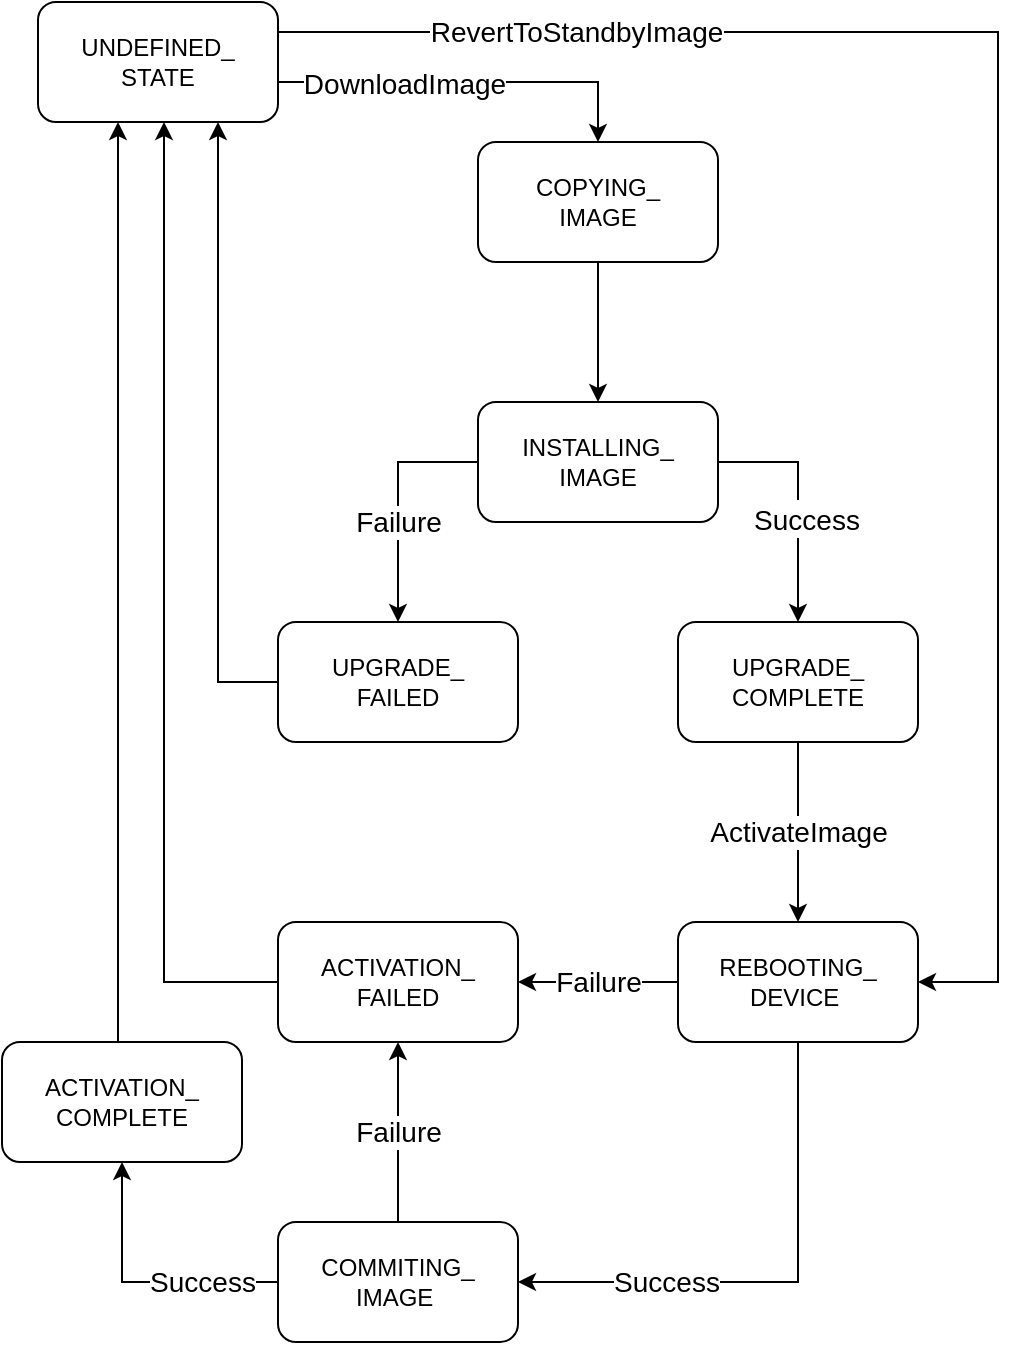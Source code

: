 <mxfile version="14.9.8" type="google"><diagram id="NcIS7sIEoV0WtFvUQZnj" name="Page-1"><mxGraphModel dx="1422" dy="737" grid="1" gridSize="10" guides="1" tooltips="1" connect="1" arrows="1" fold="1" page="1" pageScale="1" pageWidth="826" pageHeight="1169" math="0" shadow="0"><root><mxCell id="0"/><mxCell id="1" parent="0"/><mxCell id="YRXxuE3lrm7qbgMbvcbU-4" style="edgeStyle=orthogonalEdgeStyle;rounded=0;orthogonalLoop=1;jettySize=auto;html=1;entryX=0.5;entryY=0;entryDx=0;entryDy=0;" parent="1" source="YRXxuE3lrm7qbgMbvcbU-1" target="YRXxuE3lrm7qbgMbvcbU-2" edge="1"><mxGeometry relative="1" as="geometry"><Array as="points"><mxPoint x="498" y="150"/></Array></mxGeometry></mxCell><mxCell id="YRXxuE3lrm7qbgMbvcbU-5" value="&lt;font style=&quot;font-size: 14px;&quot;&gt;DownloadImage&lt;/font&gt;" style="edgeLabel;html=1;align=center;verticalAlign=middle;resizable=0;points=[];fontSize=14;" parent="YRXxuE3lrm7qbgMbvcbU-4" vertex="1" connectable="0"><mxGeometry x="-0.338" y="-1" relative="1" as="geometry"><mxPoint as="offset"/></mxGeometry></mxCell><mxCell id="YRXxuE3lrm7qbgMbvcbU-35" style="edgeStyle=orthogonalEdgeStyle;rounded=0;orthogonalLoop=1;jettySize=auto;html=1;exitX=1;exitY=0.25;exitDx=0;exitDy=0;entryX=1;entryY=0.5;entryDx=0;entryDy=0;fontSize=14;" parent="1" source="YRXxuE3lrm7qbgMbvcbU-1" target="YRXxuE3lrm7qbgMbvcbU-15" edge="1"><mxGeometry relative="1" as="geometry"><Array as="points"><mxPoint x="698" y="125"/><mxPoint x="698" y="600"/></Array></mxGeometry></mxCell><mxCell id="YRXxuE3lrm7qbgMbvcbU-36" value="RevertToStandbyImage" style="edgeLabel;html=1;align=center;verticalAlign=middle;resizable=0;points=[];fontSize=14;" parent="YRXxuE3lrm7qbgMbvcbU-35" vertex="1" connectable="0"><mxGeometry x="-0.661" relative="1" as="geometry"><mxPoint as="offset"/></mxGeometry></mxCell><mxCell id="YRXxuE3lrm7qbgMbvcbU-1" value="UNDEFINED_&lt;br&gt;STATE" style="rounded=1;whiteSpace=wrap;html=1;" parent="1" vertex="1"><mxGeometry x="218" y="110" width="120" height="60" as="geometry"/></mxCell><mxCell id="YRXxuE3lrm7qbgMbvcbU-7" style="edgeStyle=orthogonalEdgeStyle;rounded=0;orthogonalLoop=1;jettySize=auto;html=1;exitX=0.5;exitY=1;exitDx=0;exitDy=0;entryX=0.5;entryY=0;entryDx=0;entryDy=0;" parent="1" source="YRXxuE3lrm7qbgMbvcbU-2" target="YRXxuE3lrm7qbgMbvcbU-6" edge="1"><mxGeometry relative="1" as="geometry"/></mxCell><mxCell id="YRXxuE3lrm7qbgMbvcbU-2" value="&lt;div&gt;COPYING_&lt;/div&gt;&lt;div&gt;IMAGE&lt;/div&gt;" style="rounded=1;whiteSpace=wrap;html=1;" parent="1" vertex="1"><mxGeometry x="438" y="180" width="120" height="60" as="geometry"/></mxCell><mxCell id="YRXxuE3lrm7qbgMbvcbU-10" style="edgeStyle=orthogonalEdgeStyle;rounded=0;orthogonalLoop=1;jettySize=auto;html=1;" parent="1" source="YRXxuE3lrm7qbgMbvcbU-6" edge="1"><mxGeometry relative="1" as="geometry"><mxPoint x="598" y="420" as="targetPoint"/><Array as="points"><mxPoint x="598" y="340"/></Array></mxGeometry></mxCell><mxCell id="YRXxuE3lrm7qbgMbvcbU-12" value="Text" style="edgeLabel;html=1;align=center;verticalAlign=middle;resizable=0;points=[];fontSize=14;" parent="YRXxuE3lrm7qbgMbvcbU-10" vertex="1" connectable="0"><mxGeometry x="0.117" y="1" relative="1" as="geometry"><mxPoint as="offset"/></mxGeometry></mxCell><mxCell id="YRXxuE3lrm7qbgMbvcbU-19" value="Success" style="edgeLabel;html=1;align=center;verticalAlign=middle;resizable=0;points=[];fontSize=14;" parent="YRXxuE3lrm7qbgMbvcbU-10" vertex="1" connectable="0"><mxGeometry x="0.15" y="4" relative="1" as="geometry"><mxPoint as="offset"/></mxGeometry></mxCell><mxCell id="YRXxuE3lrm7qbgMbvcbU-11" value="Failure" style="edgeStyle=orthogonalEdgeStyle;rounded=0;orthogonalLoop=1;jettySize=auto;html=1;exitX=0;exitY=0.5;exitDx=0;exitDy=0;entryX=0.5;entryY=0;entryDx=0;entryDy=0;fontSize=14;" parent="1" source="YRXxuE3lrm7qbgMbvcbU-6" target="YRXxuE3lrm7qbgMbvcbU-9" edge="1"><mxGeometry x="0.167" relative="1" as="geometry"><mxPoint as="offset"/></mxGeometry></mxCell><mxCell id="YRXxuE3lrm7qbgMbvcbU-6" value="&lt;div&gt;INSTALLING_&lt;/div&gt;&lt;div&gt;IMAGE&lt;/div&gt;" style="rounded=1;whiteSpace=wrap;html=1;" parent="1" vertex="1"><mxGeometry x="438" y="310" width="120" height="60" as="geometry"/></mxCell><mxCell id="YRXxuE3lrm7qbgMbvcbU-8" value="&lt;div&gt;UPGRADE_&lt;/div&gt;&lt;div&gt;COMPLETE&lt;/div&gt;" style="rounded=1;whiteSpace=wrap;html=1;" parent="1" vertex="1"><mxGeometry x="538" y="420" width="120" height="60" as="geometry"/></mxCell><mxCell id="YRXxuE3lrm7qbgMbvcbU-16" value="ActivateImage" style="edgeStyle=orthogonalEdgeStyle;rounded=0;orthogonalLoop=1;jettySize=auto;html=1;exitX=0.5;exitY=1;exitDx=0;exitDy=0;entryX=0.5;entryY=0;entryDx=0;entryDy=0;fontSize=14;" parent="1" source="YRXxuE3lrm7qbgMbvcbU-8" target="YRXxuE3lrm7qbgMbvcbU-15" edge="1"><mxGeometry relative="1" as="geometry"/></mxCell><mxCell id="YRXxuE3lrm7qbgMbvcbU-33" style="edgeStyle=orthogonalEdgeStyle;rounded=0;orthogonalLoop=1;jettySize=auto;html=1;fontSize=14;" parent="1" source="YRXxuE3lrm7qbgMbvcbU-9" edge="1"><mxGeometry relative="1" as="geometry"><mxPoint x="308" y="170" as="targetPoint"/><Array as="points"><mxPoint x="308" y="450"/></Array></mxGeometry></mxCell><mxCell id="YRXxuE3lrm7qbgMbvcbU-9" value="&lt;div&gt;UPGRADE_&lt;/div&gt;&lt;div&gt;FAILED&lt;/div&gt;" style="rounded=1;whiteSpace=wrap;html=1;" parent="1" vertex="1"><mxGeometry x="338" y="420" width="120" height="60" as="geometry"/></mxCell><mxCell id="YRXxuE3lrm7qbgMbvcbU-21" value="Failure" style="edgeStyle=orthogonalEdgeStyle;rounded=0;orthogonalLoop=1;jettySize=auto;html=1;entryX=1;entryY=0.5;entryDx=0;entryDy=0;fontSize=14;" parent="1" source="YRXxuE3lrm7qbgMbvcbU-15" target="YRXxuE3lrm7qbgMbvcbU-17" edge="1"><mxGeometry relative="1" as="geometry"/></mxCell><mxCell id="YRXxuE3lrm7qbgMbvcbU-22" style="edgeStyle=orthogonalEdgeStyle;rounded=0;orthogonalLoop=1;jettySize=auto;html=1;entryX=1;entryY=0.5;entryDx=0;entryDy=0;fontSize=14;" parent="1" source="YRXxuE3lrm7qbgMbvcbU-15" target="YRXxuE3lrm7qbgMbvcbU-18" edge="1"><mxGeometry relative="1" as="geometry"><Array as="points"><mxPoint x="598" y="750"/></Array></mxGeometry></mxCell><mxCell id="YRXxuE3lrm7qbgMbvcbU-23" value="Success" style="edgeLabel;html=1;align=center;verticalAlign=middle;resizable=0;points=[];fontSize=14;" parent="YRXxuE3lrm7qbgMbvcbU-22" vertex="1" connectable="0"><mxGeometry x="0.432" relative="1" as="geometry"><mxPoint as="offset"/></mxGeometry></mxCell><mxCell id="YRXxuE3lrm7qbgMbvcbU-15" value="&lt;div&gt;REBOOTING_&lt;/div&gt;&lt;div&gt;DEVICE&amp;nbsp;&lt;/div&gt;" style="rounded=1;whiteSpace=wrap;html=1;" parent="1" vertex="1"><mxGeometry x="538" y="570" width="120" height="60" as="geometry"/></mxCell><mxCell id="YRXxuE3lrm7qbgMbvcbU-34" style="edgeStyle=orthogonalEdgeStyle;rounded=0;orthogonalLoop=1;jettySize=auto;html=1;fontSize=14;" parent="1" source="YRXxuE3lrm7qbgMbvcbU-17" edge="1"><mxGeometry relative="1" as="geometry"><mxPoint x="281" y="170" as="targetPoint"/><Array as="points"><mxPoint x="281" y="600"/></Array></mxGeometry></mxCell><mxCell id="YRXxuE3lrm7qbgMbvcbU-17" value="ACTIVATION_&lt;br&gt;FAILED" style="rounded=1;whiteSpace=wrap;html=1;" parent="1" vertex="1"><mxGeometry x="338" y="570" width="120" height="60" as="geometry"/></mxCell><mxCell id="YRXxuE3lrm7qbgMbvcbU-28" value="Failure" style="edgeStyle=orthogonalEdgeStyle;rounded=0;orthogonalLoop=1;jettySize=auto;html=1;exitX=0.5;exitY=0;exitDx=0;exitDy=0;entryX=0.5;entryY=1;entryDx=0;entryDy=0;fontSize=14;" parent="1" source="YRXxuE3lrm7qbgMbvcbU-18" target="YRXxuE3lrm7qbgMbvcbU-17" edge="1"><mxGeometry relative="1" as="geometry"/></mxCell><mxCell id="YRXxuE3lrm7qbgMbvcbU-29" value="Success" style="edgeStyle=orthogonalEdgeStyle;rounded=0;orthogonalLoop=1;jettySize=auto;html=1;exitX=0;exitY=0.5;exitDx=0;exitDy=0;entryX=0.5;entryY=1;entryDx=0;entryDy=0;fontSize=14;" parent="1" source="YRXxuE3lrm7qbgMbvcbU-18" target="YRXxuE3lrm7qbgMbvcbU-24" edge="1"><mxGeometry x="-0.449" relative="1" as="geometry"><Array as="points"><mxPoint x="260" y="750"/></Array><mxPoint as="offset"/></mxGeometry></mxCell><mxCell id="YRXxuE3lrm7qbgMbvcbU-18" value="&lt;div&gt;COMMITING_&lt;/div&gt;&lt;div&gt;IMAGE&amp;nbsp;&lt;/div&gt;" style="rounded=1;whiteSpace=wrap;html=1;" parent="1" vertex="1"><mxGeometry x="338" y="720" width="120" height="60" as="geometry"/></mxCell><mxCell id="YRXxuE3lrm7qbgMbvcbU-31" style="edgeStyle=orthogonalEdgeStyle;rounded=0;orthogonalLoop=1;jettySize=auto;html=1;exitX=0.5;exitY=0;exitDx=0;exitDy=0;fontSize=14;" parent="1" source="YRXxuE3lrm7qbgMbvcbU-24" edge="1"><mxGeometry relative="1" as="geometry"><mxPoint x="258" y="170" as="targetPoint"/><Array as="points"><mxPoint x="258" y="630"/></Array></mxGeometry></mxCell><mxCell id="YRXxuE3lrm7qbgMbvcbU-24" value="&lt;div&gt;ACTIVATION_&lt;/div&gt;&lt;div&gt;COMPLETE&lt;/div&gt;" style="rounded=1;whiteSpace=wrap;html=1;" parent="1" vertex="1"><mxGeometry x="200" y="630" width="120" height="60" as="geometry"/></mxCell></root></mxGraphModel></diagram></mxfile>